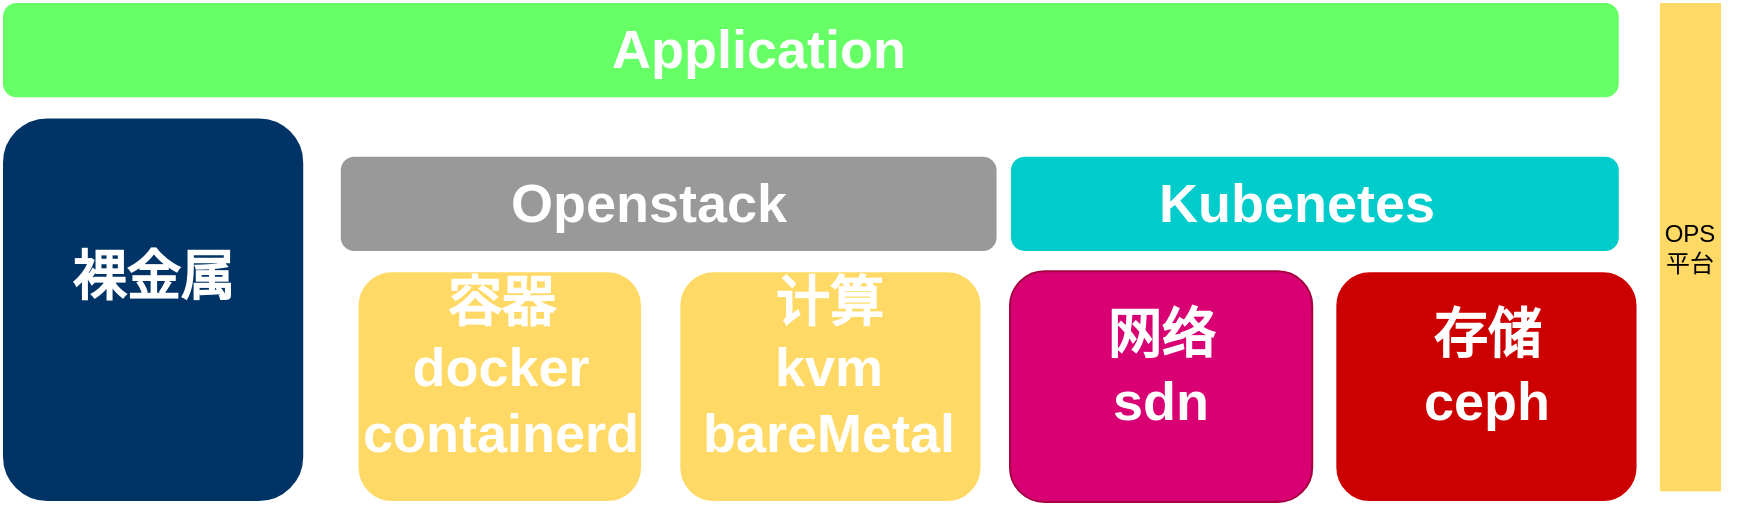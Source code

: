 <mxfile version="14.7.6" type="github" pages="3">
  <diagram name="Page-1" id="12e1b939-464a-85fe-373e-61e167be1490">
    <mxGraphModel dx="2066" dy="1074" grid="1" gridSize="10" guides="1" tooltips="1" connect="1" arrows="1" fold="1" page="1" pageScale="1.5" pageWidth="4681" pageHeight="3300" background="none" math="0" shadow="0">
      <root>
        <mxCell id="0" />
        <mxCell id="1" parent="0" />
        <mxCell id="xA-Apx7FD3ZzfJ_9MI9g-39" value="" style="group" parent="1" vertex="1" connectable="0">
          <mxGeometry x="440" y="70" width="880" height="250" as="geometry" />
        </mxCell>
        <mxCell id="xA-Apx7FD3ZzfJ_9MI9g-9" value="" style="group" parent="xA-Apx7FD3ZzfJ_9MI9g-39" vertex="1" connectable="0">
          <mxGeometry width="808.889" height="48.077" as="geometry" />
        </mxCell>
        <mxCell id="xA-Apx7FD3ZzfJ_9MI9g-6" value="" style="rounded=1;whiteSpace=wrap;html=1;strokeColor=#FFFFFF;strokeWidth=1;fillColor=#66FF66;" parent="xA-Apx7FD3ZzfJ_9MI9g-9" vertex="1">
          <mxGeometry width="808.889" height="48.077" as="geometry" />
        </mxCell>
        <mxCell id="xA-Apx7FD3ZzfJ_9MI9g-8" value="Application" style="text;html=1;strokeColor=none;fillColor=none;align=center;verticalAlign=middle;whiteSpace=wrap;rounded=0;shadow=0;fontSize=27;fontColor=#FFFFFF;fontStyle=1" parent="xA-Apx7FD3ZzfJ_9MI9g-9" vertex="1">
          <mxGeometry x="208.313" width="341.098" height="48.077" as="geometry" />
        </mxCell>
        <mxCell id="xA-Apx7FD3ZzfJ_9MI9g-10" value="" style="group" parent="xA-Apx7FD3ZzfJ_9MI9g-39" vertex="1" connectable="0">
          <mxGeometry x="168.889" y="76.923" width="328.889" height="48.077" as="geometry" />
        </mxCell>
        <mxCell id="xA-Apx7FD3ZzfJ_9MI9g-11" value="" style="rounded=1;whiteSpace=wrap;html=1;strokeColor=#FFFFFF;strokeWidth=1;fillColor=#999999;" parent="xA-Apx7FD3ZzfJ_9MI9g-10" vertex="1">
          <mxGeometry width="328.889" height="48.077" as="geometry" />
        </mxCell>
        <mxCell id="xA-Apx7FD3ZzfJ_9MI9g-12" value="Openstack" style="text;html=1;strokeColor=none;fillColor=none;align=center;verticalAlign=middle;whiteSpace=wrap;rounded=0;shadow=0;fontSize=27;fontColor=#FFFFFF;fontStyle=1" parent="xA-Apx7FD3ZzfJ_9MI9g-10" vertex="1">
          <mxGeometry x="84.699" width="138.688" height="48.077" as="geometry" />
        </mxCell>
        <mxCell id="xA-Apx7FD3ZzfJ_9MI9g-13" value="OPS平台" style="rounded=0;whiteSpace=wrap;html=1;strokeColor=#FFFFFF;strokeWidth=1;fillColor=#FFD966;gradientColor=none;" parent="xA-Apx7FD3ZzfJ_9MI9g-39" vertex="1">
          <mxGeometry x="828.44" width="31.56" height="245.192" as="geometry" />
        </mxCell>
        <mxCell id="xA-Apx7FD3ZzfJ_9MI9g-18" value="" style="group" parent="xA-Apx7FD3ZzfJ_9MI9g-39" vertex="1" connectable="0">
          <mxGeometry x="504" y="76.923" width="304.889" height="48.077" as="geometry" />
        </mxCell>
        <mxCell id="xA-Apx7FD3ZzfJ_9MI9g-16" value="" style="rounded=1;whiteSpace=wrap;html=1;strokeColor=#FFFFFF;strokeWidth=1;fillColor=#00CCCC;" parent="xA-Apx7FD3ZzfJ_9MI9g-18" vertex="1">
          <mxGeometry width="304.889" height="48.077" as="geometry" />
        </mxCell>
        <mxCell id="xA-Apx7FD3ZzfJ_9MI9g-17" value="Kubenetes" style="text;html=1;strokeColor=none;fillColor=none;align=center;verticalAlign=middle;whiteSpace=wrap;rounded=0;shadow=0;fontSize=27;fontColor=#FFFFFF;fontStyle=1" parent="xA-Apx7FD3ZzfJ_9MI9g-18" vertex="1">
          <mxGeometry x="78.518" width="128.568" height="48.077" as="geometry" />
        </mxCell>
        <mxCell id="xA-Apx7FD3ZzfJ_9MI9g-21" value="" style="group" parent="xA-Apx7FD3ZzfJ_9MI9g-39" vertex="1" connectable="0">
          <mxGeometry x="177.778" y="134.615" width="142.222" height="115.385" as="geometry" />
        </mxCell>
        <mxCell id="xA-Apx7FD3ZzfJ_9MI9g-19" value="" style="rounded=1;whiteSpace=wrap;html=1;fillColor=#FFD966;strokeColor=#FFFFFF;strokeWidth=1;" parent="xA-Apx7FD3ZzfJ_9MI9g-21" vertex="1">
          <mxGeometry width="142.222" height="115.385" as="geometry" />
        </mxCell>
        <mxCell id="xA-Apx7FD3ZzfJ_9MI9g-20" value="容器&lt;br&gt;docker&lt;br&gt;containerd" style="text;html=1;strokeColor=none;fillColor=none;align=center;verticalAlign=middle;whiteSpace=wrap;rounded=0;shadow=0;fontSize=27;fontColor=#FFFFFF;fontStyle=1" parent="xA-Apx7FD3ZzfJ_9MI9g-21" vertex="1">
          <mxGeometry x="5.845" y="24.038" width="130.53" height="48.077" as="geometry" />
        </mxCell>
        <mxCell id="xA-Apx7FD3ZzfJ_9MI9g-22" value="" style="group" parent="xA-Apx7FD3ZzfJ_9MI9g-39" vertex="1" connectable="0">
          <mxGeometry x="337.778" y="134.615" width="151.111" height="115.385" as="geometry" />
        </mxCell>
        <mxCell id="xA-Apx7FD3ZzfJ_9MI9g-23" value="" style="rounded=1;whiteSpace=wrap;html=1;fillColor=#FFD966;strokeColor=#FFFFFF;strokeWidth=1;" parent="xA-Apx7FD3ZzfJ_9MI9g-22" vertex="1">
          <mxGeometry x="0.889" width="151.111" height="115.385" as="geometry" />
        </mxCell>
        <mxCell id="xA-Apx7FD3ZzfJ_9MI9g-24" value="计算&lt;br&gt;kvm&lt;br&gt;bareMetal" style="text;html=1;strokeColor=none;fillColor=none;align=center;verticalAlign=middle;whiteSpace=wrap;rounded=0;shadow=0;fontSize=27;fontColor=#FFFFFF;fontStyle=1" parent="xA-Apx7FD3ZzfJ_9MI9g-22" vertex="1">
          <mxGeometry x="6.21" y="24.038" width="138.688" height="48.077" as="geometry" />
        </mxCell>
        <mxCell id="xA-Apx7FD3ZzfJ_9MI9g-25" value="" style="group" parent="xA-Apx7FD3ZzfJ_9MI9g-39" vertex="1" connectable="0">
          <mxGeometry x="504" y="134.615" width="151.111" height="115.385" as="geometry" />
        </mxCell>
        <mxCell id="xA-Apx7FD3ZzfJ_9MI9g-26" value="" style="rounded=1;whiteSpace=wrap;html=1;fillColor=#d80073;strokeColor=#A50040;strokeWidth=1;fontColor=#ffffff;" parent="xA-Apx7FD3ZzfJ_9MI9g-25" vertex="1">
          <mxGeometry width="151.111" height="115.385" as="geometry" />
        </mxCell>
        <mxCell id="xA-Apx7FD3ZzfJ_9MI9g-27" value="网络&lt;br&gt;sdn&lt;br&gt;" style="text;html=1;strokeColor=none;fillColor=none;align=center;verticalAlign=middle;whiteSpace=wrap;rounded=0;shadow=0;fontSize=27;fontColor=#FFFFFF;fontStyle=1" parent="xA-Apx7FD3ZzfJ_9MI9g-25" vertex="1">
          <mxGeometry x="6.21" y="24.038" width="138.688" height="48.077" as="geometry" />
        </mxCell>
        <mxCell id="xA-Apx7FD3ZzfJ_9MI9g-28" value="" style="group" parent="xA-Apx7FD3ZzfJ_9MI9g-39" vertex="1" connectable="0">
          <mxGeometry x="666.667" y="134.615" width="151.111" height="115.385" as="geometry" />
        </mxCell>
        <mxCell id="xA-Apx7FD3ZzfJ_9MI9g-29" value="" style="rounded=1;whiteSpace=wrap;html=1;strokeColor=#FFFFFF;strokeWidth=1;fillColor=#CC0000;" parent="xA-Apx7FD3ZzfJ_9MI9g-28" vertex="1">
          <mxGeometry width="151.111" height="115.385" as="geometry" />
        </mxCell>
        <mxCell id="xA-Apx7FD3ZzfJ_9MI9g-30" value="存储&lt;br&gt;ceph&lt;br&gt;" style="text;html=1;strokeColor=none;fillColor=none;align=center;verticalAlign=middle;whiteSpace=wrap;rounded=0;shadow=0;fontSize=27;fontColor=#FFFFFF;fontStyle=1" parent="xA-Apx7FD3ZzfJ_9MI9g-28" vertex="1">
          <mxGeometry x="6.21" y="24.038" width="138.688" height="48.077" as="geometry" />
        </mxCell>
        <mxCell id="xA-Apx7FD3ZzfJ_9MI9g-31" value="" style="group" parent="xA-Apx7FD3ZzfJ_9MI9g-39" vertex="1" connectable="0">
          <mxGeometry y="57.692" width="151.111" height="192.308" as="geometry" />
        </mxCell>
        <mxCell id="xA-Apx7FD3ZzfJ_9MI9g-32" value="" style="rounded=1;whiteSpace=wrap;html=1;strokeColor=#FFFFFF;strokeWidth=1;fillColor=#003366;" parent="xA-Apx7FD3ZzfJ_9MI9g-31" vertex="1">
          <mxGeometry width="151.111" height="192.308" as="geometry" />
        </mxCell>
        <mxCell id="xA-Apx7FD3ZzfJ_9MI9g-33" value="裸金属" style="text;html=1;strokeColor=none;fillColor=none;align=center;verticalAlign=middle;whiteSpace=wrap;rounded=0;shadow=0;fontSize=27;fontColor=#FFFFFF;fontStyle=1" parent="xA-Apx7FD3ZzfJ_9MI9g-31" vertex="1">
          <mxGeometry x="6.21" y="40.064" width="138.688" height="80.128" as="geometry" />
        </mxCell>
      </root>
    </mxGraphModel>
  </diagram>
  <diagram id="CvHFlYByhbGHV6HON6ab" name="Page-2">
    <mxGraphModel dx="2066" dy="1074" grid="1" gridSize="10" guides="1" tooltips="1" connect="1" arrows="1" fold="1" page="1" pageScale="1" pageWidth="4681" pageHeight="3300" math="0" shadow="0">
      <root>
        <mxCell id="0R_mIevTIfDxdQnX68P9-0" />
        <mxCell id="0R_mIevTIfDxdQnX68P9-1" parent="0R_mIevTIfDxdQnX68P9-0" />
        <mxCell id="8IOnvDrxRcLWv2jA8Hf4-0" value="" style="group" parent="0R_mIevTIfDxdQnX68P9-1" vertex="1" connectable="0">
          <mxGeometry x="270" y="380" width="240" height="350" as="geometry" />
        </mxCell>
        <mxCell id="8IOnvDrxRcLWv2jA8Hf4-1" value="集群规模：1335&lt;br&gt;云主机：8027&lt;br&gt;使用memory：237.7T&lt;br&gt;使用disk：4.8PB" style="rounded=1;whiteSpace=wrap;html=1;strokeColor=#FFFFFF;strokeWidth=1;gradientColor=none;fillColor=#B3B3B3;" parent="8IOnvDrxRcLWv2jA8Hf4-0" vertex="1">
          <mxGeometry width="240" height="350" as="geometry" />
        </mxCell>
        <mxCell id="8IOnvDrxRcLWv2jA8Hf4-2" value="博兴机房" style="text;html=1;strokeColor=none;fillColor=none;align=center;verticalAlign=middle;whiteSpace=wrap;rounded=0;shadow=0;fontSize=27;fontColor=#FFFFFF;fontStyle=1" parent="8IOnvDrxRcLWv2jA8Hf4-0" vertex="1">
          <mxGeometry width="240" height="50" as="geometry" />
        </mxCell>
        <mxCell id="8IOnvDrxRcLWv2jA8Hf4-3" value="" style="rounded=0;whiteSpace=wrap;html=1;strokeColor=#FFFFFF;strokeWidth=1;gradientColor=none;fillColor=#CCCCFF;" parent="0R_mIevTIfDxdQnX68P9-1" vertex="1">
          <mxGeometry x="180" y="840" width="920" height="430" as="geometry" />
        </mxCell>
        <mxCell id="8IOnvDrxRcLWv2jA8Hf4-4" value="Nova,Glance,Cinder 使用同一存储pool" style="text;html=1;strokeColor=none;fillColor=none;align=center;verticalAlign=middle;whiteSpace=wrap;rounded=0;shadow=0;fontSize=27;fontColor=#FFFFFF;fontStyle=1" parent="0R_mIevTIfDxdQnX68P9-1" vertex="1">
          <mxGeometry x="320" y="840" width="650" height="50" as="geometry" />
        </mxCell>
        <mxCell id="9GOsruX7ZAcM9XkK-i7c-39" value="" style="edgeStyle=orthogonalEdgeStyle;rounded=0;orthogonalLoop=1;jettySize=auto;html=1;fontSize=16;startArrow=classic;startFill=1;entryX=0.5;entryY=0;entryDx=0;entryDy=0;" parent="0R_mIevTIfDxdQnX68P9-1" source="8IOnvDrxRcLWv2jA8Hf4-5" target="8IOnvDrxRcLWv2jA8Hf4-21" edge="1">
          <mxGeometry relative="1" as="geometry" />
        </mxCell>
        <mxCell id="8IOnvDrxRcLWv2jA8Hf4-5" value="" style="rounded=0;whiteSpace=wrap;html=1;strokeColor=#FFFFFF;strokeWidth=1;gradientColor=none;fillColor=#999999;" parent="0R_mIevTIfDxdQnX68P9-1" vertex="1">
          <mxGeometry x="567.5" y="890" width="145" height="90" as="geometry" />
        </mxCell>
        <mxCell id="9GOsruX7ZAcM9XkK-i7c-37" value="" style="edgeStyle=orthogonalEdgeStyle;rounded=0;orthogonalLoop=1;jettySize=auto;html=1;fontSize=16;startArrow=classic;startFill=1;" parent="0R_mIevTIfDxdQnX68P9-1" source="8IOnvDrxRcLWv2jA8Hf4-6" target="8IOnvDrxRcLWv2jA8Hf4-21" edge="1">
          <mxGeometry relative="1" as="geometry">
            <Array as="points">
              <mxPoint x="325" y="1020" />
              <mxPoint x="325" y="1020" />
            </Array>
          </mxGeometry>
        </mxCell>
        <mxCell id="8IOnvDrxRcLWv2jA8Hf4-6" value="" style="rounded=0;whiteSpace=wrap;html=1;strokeColor=#FFFFFF;strokeWidth=1;gradientColor=none;fillColor=#999999;" parent="0R_mIevTIfDxdQnX68P9-1" vertex="1">
          <mxGeometry x="250" y="890" width="150" height="90" as="geometry" />
        </mxCell>
        <mxCell id="9GOsruX7ZAcM9XkK-i7c-40" value="" style="edgeStyle=orthogonalEdgeStyle;rounded=0;orthogonalLoop=1;jettySize=auto;html=1;fontSize=16;startArrow=classic;startFill=1;" parent="0R_mIevTIfDxdQnX68P9-1" source="8IOnvDrxRcLWv2jA8Hf4-7" target="8IOnvDrxRcLWv2jA8Hf4-21" edge="1">
          <mxGeometry relative="1" as="geometry">
            <Array as="points">
              <mxPoint x="960" y="1030" />
              <mxPoint x="960" y="1030" />
            </Array>
          </mxGeometry>
        </mxCell>
        <mxCell id="8IOnvDrxRcLWv2jA8Hf4-7" value="" style="rounded=0;whiteSpace=wrap;html=1;strokeColor=#FFFFFF;strokeWidth=1;gradientColor=none;fillColor=#999999;" parent="0R_mIevTIfDxdQnX68P9-1" vertex="1">
          <mxGeometry x="890" y="895" width="140" height="90" as="geometry" />
        </mxCell>
        <mxCell id="8IOnvDrxRcLWv2jA8Hf4-10" value="nova" style="text;html=1;strokeColor=none;align=center;verticalAlign=middle;whiteSpace=wrap;rounded=1;shadow=0;fontSize=16;fontColor=#FFFFFF;fontStyle=1;fillColor=#67AB9F;" parent="0R_mIevTIfDxdQnX68P9-1" vertex="1">
          <mxGeometry x="265" y="911" width="120" height="20" as="geometry" />
        </mxCell>
        <mxCell id="8IOnvDrxRcLWv2jA8Hf4-11" value="glance" style="text;html=1;strokeColor=none;align=center;verticalAlign=middle;whiteSpace=wrap;rounded=1;shadow=0;fontSize=16;fontColor=#FFFFFF;fontStyle=1;fillColor=#67AB9F;" parent="0R_mIevTIfDxdQnX68P9-1" vertex="1">
          <mxGeometry x="585" y="910" width="120" height="20" as="geometry" />
        </mxCell>
        <mxCell id="8IOnvDrxRcLWv2jA8Hf4-12" value="cinder" style="text;html=1;strokeColor=none;align=center;verticalAlign=middle;whiteSpace=wrap;rounded=1;shadow=0;fontSize=16;fontColor=#FFFFFF;fontStyle=1;fillColor=#67AB9F;" parent="0R_mIevTIfDxdQnX68P9-1" vertex="1">
          <mxGeometry x="900" y="910" width="120" height="20" as="geometry" />
        </mxCell>
        <mxCell id="8IOnvDrxRcLWv2jA8Hf4-19" value="&lt;font style=&quot;font-size: 12px&quot;&gt;VM&lt;/font&gt;" style="ellipse;shape=doubleEllipse;whiteSpace=wrap;html=1;rounded=1;fontSize=16;strokeColor=#FFFFFF;strokeWidth=1;fillColor=#EA6B66;gradientColor=none;" parent="0R_mIevTIfDxdQnX68P9-1" vertex="1">
          <mxGeometry x="265" y="940" width="45" height="30" as="geometry" />
        </mxCell>
        <mxCell id="8IOnvDrxRcLWv2jA8Hf4-20" value="&lt;font style=&quot;font-size: 12px&quot;&gt;VM&lt;/font&gt;" style="ellipse;shape=doubleEllipse;whiteSpace=wrap;html=1;rounded=1;fontSize=16;strokeColor=#FFFFFF;strokeWidth=1;fillColor=#EA6B66;gradientColor=none;" parent="0R_mIevTIfDxdQnX68P9-1" vertex="1">
          <mxGeometry x="340" y="940" width="45" height="30" as="geometry" />
        </mxCell>
        <mxCell id="8IOnvDrxRcLWv2jA8Hf4-21" value="" style="rounded=1;whiteSpace=wrap;html=1;fontSize=16;strokeColor=#FFFFFF;strokeWidth=1;fillColor=#CCCCCC;" parent="0R_mIevTIfDxdQnX68P9-1" vertex="1">
          <mxGeometry x="180" y="1040" width="920" height="230" as="geometry" />
        </mxCell>
        <mxCell id="9GOsruX7ZAcM9XkK-i7c-0" value="Pool" style="ellipse;shape=doubleEllipse;whiteSpace=wrap;html=1;rounded=1;fontSize=16;strokeColor=#FFFFFF;strokeWidth=1;gradientColor=none;fillColor=#CC99FF;" parent="0R_mIevTIfDxdQnX68P9-1" vertex="1">
          <mxGeometry x="501.25" y="1060" width="287.5" height="100" as="geometry" />
        </mxCell>
        <mxCell id="9GOsruX7ZAcM9XkK-i7c-1" value="pg1" style="ellipse;shape=doubleEllipse;whiteSpace=wrap;html=1;aspect=fixed;rounded=1;fontSize=16;strokeColor=#FFFFFF;strokeWidth=1;gradientColor=none;fillColor=#9999FF;" parent="0R_mIevTIfDxdQnX68P9-1" vertex="1">
          <mxGeometry x="540" y="1080" width="40" height="40" as="geometry" />
        </mxCell>
        <mxCell id="9GOsruX7ZAcM9XkK-i7c-2" value="pg4" style="ellipse;shape=doubleEllipse;whiteSpace=wrap;html=1;aspect=fixed;rounded=1;fontSize=16;strokeColor=#FFFFFF;strokeWidth=1;gradientColor=none;fillColor=#9999FF;" parent="0R_mIevTIfDxdQnX68P9-1" vertex="1">
          <mxGeometry x="717.5" y="1100" width="40" height="40" as="geometry" />
        </mxCell>
        <mxCell id="9GOsruX7ZAcM9XkK-i7c-3" value="pg3" style="ellipse;shape=doubleEllipse;whiteSpace=wrap;html=1;aspect=fixed;rounded=1;fontSize=16;strokeColor=#FFFFFF;strokeWidth=1;gradientColor=none;fillColor=#9999FF;" parent="0R_mIevTIfDxdQnX68P9-1" vertex="1">
          <mxGeometry x="677.5" y="1080" width="40" height="40" as="geometry" />
        </mxCell>
        <mxCell id="9GOsruX7ZAcM9XkK-i7c-4" value="pg2" style="ellipse;shape=doubleEllipse;whiteSpace=wrap;html=1;aspect=fixed;rounded=1;fontSize=16;strokeColor=#FFFFFF;strokeWidth=1;gradientColor=none;fillColor=#9999FF;" parent="0R_mIevTIfDxdQnX68P9-1" vertex="1">
          <mxGeometry x="580" y="1110" width="40" height="40" as="geometry" />
        </mxCell>
        <mxCell id="9GOsruX7ZAcM9XkK-i7c-8" value="" style="group" parent="0R_mIevTIfDxdQnX68P9-1" vertex="1" connectable="0">
          <mxGeometry x="220" y="1150" width="120" height="120" as="geometry" />
        </mxCell>
        <mxCell id="9GOsruX7ZAcM9XkK-i7c-5" value="Node" style="rounded=0;whiteSpace=wrap;html=1;fontSize=16;strokeColor=#FFFFFF;strokeWidth=1;fillColor=#9999FF;gradientColor=none;labelPosition=center;verticalLabelPosition=top;align=center;verticalAlign=bottom;" parent="9GOsruX7ZAcM9XkK-i7c-8" vertex="1">
          <mxGeometry width="120" height="120" as="geometry" />
        </mxCell>
        <mxCell id="9GOsruX7ZAcM9XkK-i7c-6" value="ODS" style="whiteSpace=wrap;html=1;aspect=fixed;rounded=1;fontSize=16;strokeColor=#FFFFFF;strokeWidth=1;gradientColor=none;fillColor=#00FF80;" parent="9GOsruX7ZAcM9XkK-i7c-8" vertex="1">
          <mxGeometry x="10" y="50" width="40" height="40" as="geometry" />
        </mxCell>
        <mxCell id="9GOsruX7ZAcM9XkK-i7c-7" value="ODS" style="whiteSpace=wrap;html=1;aspect=fixed;rounded=1;fontSize=16;strokeColor=#FFFFFF;strokeWidth=1;gradientColor=none;fillColor=#00FF80;" parent="9GOsruX7ZAcM9XkK-i7c-8" vertex="1">
          <mxGeometry x="70" y="50" width="40" height="40" as="geometry" />
        </mxCell>
        <mxCell id="9GOsruX7ZAcM9XkK-i7c-9" value="" style="group" parent="0R_mIevTIfDxdQnX68P9-1" vertex="1" connectable="0">
          <mxGeometry x="360" y="1150" width="120" height="120" as="geometry" />
        </mxCell>
        <mxCell id="9GOsruX7ZAcM9XkK-i7c-10" value="Node" style="rounded=0;whiteSpace=wrap;html=1;fontSize=16;strokeColor=#FFFFFF;strokeWidth=1;fillColor=#9999FF;gradientColor=none;labelPosition=center;verticalLabelPosition=top;align=center;verticalAlign=bottom;" parent="9GOsruX7ZAcM9XkK-i7c-9" vertex="1">
          <mxGeometry width="120" height="120" as="geometry" />
        </mxCell>
        <mxCell id="9GOsruX7ZAcM9XkK-i7c-11" value="ODS" style="whiteSpace=wrap;html=1;aspect=fixed;rounded=1;fontSize=16;strokeColor=#FFFFFF;strokeWidth=1;gradientColor=none;fillColor=#00FF80;" parent="9GOsruX7ZAcM9XkK-i7c-9" vertex="1">
          <mxGeometry x="10" y="50" width="40" height="40" as="geometry" />
        </mxCell>
        <mxCell id="9GOsruX7ZAcM9XkK-i7c-12" value="ODS" style="whiteSpace=wrap;html=1;aspect=fixed;rounded=1;fontSize=16;strokeColor=#FFFFFF;strokeWidth=1;gradientColor=none;fillColor=#00FF80;" parent="9GOsruX7ZAcM9XkK-i7c-9" vertex="1">
          <mxGeometry x="70" y="50" width="40" height="40" as="geometry" />
        </mxCell>
        <mxCell id="9GOsruX7ZAcM9XkK-i7c-13" value="" style="group" parent="0R_mIevTIfDxdQnX68P9-1" vertex="1" connectable="0">
          <mxGeometry x="800" y="1140" width="120" height="120" as="geometry" />
        </mxCell>
        <mxCell id="9GOsruX7ZAcM9XkK-i7c-14" value="Node" style="rounded=0;whiteSpace=wrap;html=1;fontSize=16;strokeColor=#FFFFFF;strokeWidth=1;fillColor=#9999FF;gradientColor=none;labelPosition=center;verticalLabelPosition=top;align=center;verticalAlign=bottom;" parent="9GOsruX7ZAcM9XkK-i7c-13" vertex="1">
          <mxGeometry width="120" height="120" as="geometry" />
        </mxCell>
        <mxCell id="9GOsruX7ZAcM9XkK-i7c-15" value="ODS" style="whiteSpace=wrap;html=1;aspect=fixed;rounded=1;fontSize=16;strokeColor=#FFFFFF;strokeWidth=1;gradientColor=none;fillColor=#00FF80;" parent="9GOsruX7ZAcM9XkK-i7c-13" vertex="1">
          <mxGeometry x="10" y="50" width="40" height="40" as="geometry" />
        </mxCell>
        <mxCell id="9GOsruX7ZAcM9XkK-i7c-16" value="ODS" style="whiteSpace=wrap;html=1;aspect=fixed;rounded=1;fontSize=16;strokeColor=#FFFFFF;strokeWidth=1;gradientColor=none;fillColor=#00FF80;" parent="9GOsruX7ZAcM9XkK-i7c-13" vertex="1">
          <mxGeometry x="70" y="50" width="40" height="40" as="geometry" />
        </mxCell>
        <mxCell id="9GOsruX7ZAcM9XkK-i7c-17" value="" style="group" parent="0R_mIevTIfDxdQnX68P9-1" vertex="1" connectable="0">
          <mxGeometry x="950" y="1140" width="120" height="120" as="geometry" />
        </mxCell>
        <mxCell id="9GOsruX7ZAcM9XkK-i7c-18" value="Node" style="rounded=0;whiteSpace=wrap;html=1;fontSize=16;strokeColor=#FFFFFF;strokeWidth=1;fillColor=#9999FF;gradientColor=none;labelPosition=center;verticalLabelPosition=top;align=center;verticalAlign=bottom;" parent="9GOsruX7ZAcM9XkK-i7c-17" vertex="1">
          <mxGeometry width="120" height="120" as="geometry" />
        </mxCell>
        <mxCell id="9GOsruX7ZAcM9XkK-i7c-19" value="ODS" style="whiteSpace=wrap;html=1;aspect=fixed;rounded=1;fontSize=16;strokeColor=#FFFFFF;strokeWidth=1;gradientColor=none;fillColor=#00FF80;" parent="9GOsruX7ZAcM9XkK-i7c-17" vertex="1">
          <mxGeometry x="10" y="50" width="40" height="40" as="geometry" />
        </mxCell>
        <mxCell id="9GOsruX7ZAcM9XkK-i7c-20" value="ODS" style="whiteSpace=wrap;html=1;aspect=fixed;rounded=1;fontSize=16;strokeColor=#FFFFFF;strokeWidth=1;gradientColor=none;fillColor=#00FF80;" parent="9GOsruX7ZAcM9XkK-i7c-17" vertex="1">
          <mxGeometry x="70" y="50" width="40" height="40" as="geometry" />
        </mxCell>
        <mxCell id="9GOsruX7ZAcM9XkK-i7c-29" value="" style="curved=1;endArrow=classic;html=1;fontSize=16;exitX=-0.025;exitY=0.7;exitDx=0;exitDy=0;exitPerimeter=0;entryX=0.5;entryY=0;entryDx=0;entryDy=0;" parent="0R_mIevTIfDxdQnX68P9-1" source="9GOsruX7ZAcM9XkK-i7c-1" target="9GOsruX7ZAcM9XkK-i7c-6" edge="1">
          <mxGeometry width="50" height="50" relative="1" as="geometry">
            <mxPoint x="1020" y="820" as="sourcePoint" />
            <mxPoint x="640" y="780" as="targetPoint" />
            <Array as="points">
              <mxPoint x="480" y="1080" />
              <mxPoint x="410" y="1070" />
              <mxPoint x="360" y="1080" />
              <mxPoint x="310" y="1120" />
            </Array>
          </mxGeometry>
        </mxCell>
        <mxCell id="9GOsruX7ZAcM9XkK-i7c-30" value="" style="curved=1;endArrow=classic;html=1;fontSize=16;entryX=0.5;entryY=0;entryDx=0;entryDy=0;entryPerimeter=0;" parent="0R_mIevTIfDxdQnX68P9-1" target="9GOsruX7ZAcM9XkK-i7c-11" edge="1">
          <mxGeometry width="50" height="50" relative="1" as="geometry">
            <mxPoint x="540" y="1110" as="sourcePoint" />
            <mxPoint x="572.5" y="1175" as="targetPoint" />
            <Array as="points">
              <mxPoint x="500" y="1100" />
              <mxPoint x="360" y="1090" />
            </Array>
          </mxGeometry>
        </mxCell>
        <mxCell id="9GOsruX7ZAcM9XkK-i7c-31" value="" style="curved=1;endArrow=classic;html=1;fontSize=16;exitX=0;exitY=1;exitDx=0;exitDy=0;entryX=0.5;entryY=0;entryDx=0;entryDy=0;" parent="0R_mIevTIfDxdQnX68P9-1" source="9GOsruX7ZAcM9XkK-i7c-1" target="9GOsruX7ZAcM9XkK-i7c-15" edge="1">
          <mxGeometry width="50" height="50" relative="1" as="geometry">
            <mxPoint x="560" y="1225" as="sourcePoint" />
            <mxPoint x="610" y="1175" as="targetPoint" />
            <Array as="points">
              <mxPoint x="520" y="1150" />
              <mxPoint x="580" y="1180" />
            </Array>
          </mxGeometry>
        </mxCell>
        <mxCell id="9GOsruX7ZAcM9XkK-i7c-32" value="" style="curved=1;endArrow=classic;html=1;fontSize=16;entryX=1;entryY=0.5;entryDx=0;entryDy=0;" parent="0R_mIevTIfDxdQnX68P9-1" source="9GOsruX7ZAcM9XkK-i7c-2" target="9GOsruX7ZAcM9XkK-i7c-12" edge="1">
          <mxGeometry width="50" height="50" relative="1" as="geometry">
            <mxPoint x="550" y="1260" as="sourcePoint" />
            <mxPoint x="600" y="1210" as="targetPoint" />
            <Array as="points">
              <mxPoint x="760" y="1190" />
            </Array>
          </mxGeometry>
        </mxCell>
        <mxCell id="9GOsruX7ZAcM9XkK-i7c-33" value="" style="curved=1;endArrow=classic;html=1;fontSize=16;exitX=1;exitY=0.5;exitDx=0;exitDy=0;entryX=0.5;entryY=0;entryDx=0;entryDy=0;" parent="0R_mIevTIfDxdQnX68P9-1" source="9GOsruX7ZAcM9XkK-i7c-2" target="9GOsruX7ZAcM9XkK-i7c-16" edge="1">
          <mxGeometry width="50" height="50" relative="1" as="geometry">
            <mxPoint x="690" y="1260" as="sourcePoint" />
            <mxPoint x="740" y="1210" as="targetPoint" />
            <Array as="points">
              <mxPoint x="900" y="1120" />
            </Array>
          </mxGeometry>
        </mxCell>
        <mxCell id="9GOsruX7ZAcM9XkK-i7c-34" value="" style="curved=1;endArrow=classic;html=1;fontSize=16;entryX=0.5;entryY=0;entryDx=0;entryDy=0;" parent="0R_mIevTIfDxdQnX68P9-1" target="9GOsruX7ZAcM9XkK-i7c-19" edge="1">
          <mxGeometry width="50" height="50" relative="1" as="geometry">
            <mxPoint x="760" y="1120" as="sourcePoint" />
            <mxPoint x="985" y="1060" as="targetPoint" />
            <Array as="points">
              <mxPoint x="870" y="1070" />
              <mxPoint x="935" y="1120" />
            </Array>
          </mxGeometry>
        </mxCell>
      </root>
    </mxGraphModel>
  </diagram>
  <diagram id="hVeowmfRpKV5Zu2NvFsv" name="Page-3">
    <mxGraphModel dx="2066" dy="1074" grid="1" gridSize="10" guides="1" tooltips="1" connect="1" arrows="1" fold="1" page="1" pageScale="1" pageWidth="4681" pageHeight="3300" math="0" shadow="0">
      <root>
        <mxCell id="oIWO2euINBTSQd1saSlf-0" />
        <mxCell id="oIWO2euINBTSQd1saSlf-1" parent="oIWO2euINBTSQd1saSlf-0" />
        <mxCell id="oIWO2euINBTSQd1saSlf-2" value="" style="edgeStyle=orthogonalEdgeStyle;rounded=0;orthogonalLoop=1;jettySize=auto;html=1;" edge="1" parent="oIWO2euINBTSQd1saSlf-1" source="oIWO2euINBTSQd1saSlf-3" target="oIWO2euINBTSQd1saSlf-6">
          <mxGeometry relative="1" as="geometry" />
        </mxCell>
        <mxCell id="oIWO2euINBTSQd1saSlf-3" value="cgroupManager" style="rounded=0;whiteSpace=wrap;html=1;" vertex="1" parent="oIWO2euINBTSQd1saSlf-1">
          <mxGeometry x="460" y="90" width="120" height="60" as="geometry" />
        </mxCell>
        <mxCell id="oIWO2euINBTSQd1saSlf-4" value="" style="edgeStyle=orthogonalEdgeStyle;rounded=0;orthogonalLoop=1;jettySize=auto;html=1;" edge="1" parent="oIWO2euINBTSQd1saSlf-1" source="oIWO2euINBTSQd1saSlf-6" target="oIWO2euINBTSQd1saSlf-8">
          <mxGeometry relative="1" as="geometry" />
        </mxCell>
        <mxCell id="oIWO2euINBTSQd1saSlf-5" value="" style="edgeStyle=orthogonalEdgeStyle;rounded=0;orthogonalLoop=1;jettySize=auto;html=1;" edge="1" parent="oIWO2euINBTSQd1saSlf-1" source="oIWO2euINBTSQd1saSlf-6" target="oIWO2euINBTSQd1saSlf-10">
          <mxGeometry relative="1" as="geometry" />
        </mxCell>
        <mxCell id="oIWO2euINBTSQd1saSlf-6" value="/" style="rounded=0;whiteSpace=wrap;html=1;" vertex="1" parent="oIWO2euINBTSQd1saSlf-1">
          <mxGeometry x="460" y="170" width="120" height="60" as="geometry" />
        </mxCell>
        <mxCell id="oIWO2euINBTSQd1saSlf-7" value="" style="edgeStyle=orthogonalEdgeStyle;rounded=0;orthogonalLoop=1;jettySize=auto;html=1;" edge="1" parent="oIWO2euINBTSQd1saSlf-1" source="oIWO2euINBTSQd1saSlf-8" target="oIWO2euINBTSQd1saSlf-28">
          <mxGeometry relative="1" as="geometry" />
        </mxCell>
        <mxCell id="oIWO2euINBTSQd1saSlf-8" value="/kubepods.slice" style="rounded=0;whiteSpace=wrap;html=1;" vertex="1" parent="oIWO2euINBTSQd1saSlf-1">
          <mxGeometry x="460" y="360" width="120" height="60" as="geometry" />
        </mxCell>
        <mxCell id="oIWO2euINBTSQd1saSlf-9" value="" style="edgeStyle=orthogonalEdgeStyle;rounded=0;orthogonalLoop=1;jettySize=auto;html=1;" edge="1" parent="oIWO2euINBTSQd1saSlf-1" source="oIWO2euINBTSQd1saSlf-10" target="oIWO2euINBTSQd1saSlf-18">
          <mxGeometry relative="1" as="geometry" />
        </mxCell>
        <mxCell id="oIWO2euINBTSQd1saSlf-10" value="--system-reserved&lt;br&gt;-cgroup" style="rounded=0;whiteSpace=wrap;html=1;" vertex="1" parent="oIWO2euINBTSQd1saSlf-1">
          <mxGeometry x="650" y="260" width="120" height="60" as="geometry" />
        </mxCell>
        <mxCell id="oIWO2euINBTSQd1saSlf-11" value="" style="edgeStyle=orthogonalEdgeStyle;rounded=0;orthogonalLoop=1;jettySize=auto;html=1;" edge="1" parent="oIWO2euINBTSQd1saSlf-1" source="oIWO2euINBTSQd1saSlf-12" target="oIWO2euINBTSQd1saSlf-20">
          <mxGeometry relative="1" as="geometry" />
        </mxCell>
        <mxCell id="oIWO2euINBTSQd1saSlf-12" value="--kubelet-cgroup" style="rounded=0;whiteSpace=wrap;html=1;" vertex="1" parent="oIWO2euINBTSQd1saSlf-1">
          <mxGeometry x="840" y="260" width="120" height="60" as="geometry" />
        </mxCell>
        <mxCell id="oIWO2euINBTSQd1saSlf-13" value="" style="edgeStyle=orthogonalEdgeStyle;rounded=0;orthogonalLoop=1;jettySize=auto;html=1;" edge="1" parent="oIWO2euINBTSQd1saSlf-1">
          <mxGeometry relative="1" as="geometry">
            <mxPoint x="710" y="200" as="sourcePoint" />
            <mxPoint x="900" y="260" as="targetPoint" />
          </mxGeometry>
        </mxCell>
        <mxCell id="oIWO2euINBTSQd1saSlf-14" value="" style="edgeStyle=orthogonalEdgeStyle;rounded=0;orthogonalLoop=1;jettySize=auto;html=1;" edge="1" parent="oIWO2euINBTSQd1saSlf-1" source="oIWO2euINBTSQd1saSlf-15" target="oIWO2euINBTSQd1saSlf-22">
          <mxGeometry relative="1" as="geometry" />
        </mxCell>
        <mxCell id="oIWO2euINBTSQd1saSlf-15" value="--runtime-cgroup" style="rounded=0;whiteSpace=wrap;html=1;" vertex="1" parent="oIWO2euINBTSQd1saSlf-1">
          <mxGeometry x="1030" y="260" width="120" height="60" as="geometry" />
        </mxCell>
        <mxCell id="oIWO2euINBTSQd1saSlf-16" value="" style="edgeStyle=orthogonalEdgeStyle;rounded=0;orthogonalLoop=1;jettySize=auto;html=1;" edge="1" parent="oIWO2euINBTSQd1saSlf-1">
          <mxGeometry relative="1" as="geometry">
            <mxPoint x="900" y="200" as="sourcePoint" />
            <mxPoint x="1090" y="260" as="targetPoint" />
          </mxGeometry>
        </mxCell>
        <mxCell id="oIWO2euINBTSQd1saSlf-17" value="" style="edgeStyle=orthogonalEdgeStyle;rounded=0;orthogonalLoop=1;jettySize=auto;html=1;" edge="1" parent="oIWO2euINBTSQd1saSlf-1" source="oIWO2euINBTSQd1saSlf-18" target="oIWO2euINBTSQd1saSlf-24">
          <mxGeometry relative="1" as="geometry" />
        </mxCell>
        <mxCell id="oIWO2euINBTSQd1saSlf-18" value="system&lt;br&gt;// 使用默认的system.slice" style="rounded=0;whiteSpace=wrap;html=1;" vertex="1" parent="oIWO2euINBTSQd1saSlf-1">
          <mxGeometry x="650" y="360" width="120" height="60" as="geometry" />
        </mxCell>
        <mxCell id="oIWO2euINBTSQd1saSlf-19" value="" style="edgeStyle=orthogonalEdgeStyle;rounded=0;orthogonalLoop=1;jettySize=auto;html=1;" edge="1" parent="oIWO2euINBTSQd1saSlf-1" source="oIWO2euINBTSQd1saSlf-20" target="oIWO2euINBTSQd1saSlf-25">
          <mxGeometry relative="1" as="geometry" />
        </mxCell>
        <mxCell id="oIWO2euINBTSQd1saSlf-20" value="kubelet.slice&lt;br&gt;// 使用kubelet.slice" style="rounded=0;whiteSpace=wrap;html=1;" vertex="1" parent="oIWO2euINBTSQd1saSlf-1">
          <mxGeometry x="840" y="360" width="120" height="60" as="geometry" />
        </mxCell>
        <mxCell id="oIWO2euINBTSQd1saSlf-21" value="" style="edgeStyle=orthogonalEdgeStyle;rounded=0;orthogonalLoop=1;jettySize=auto;html=1;" edge="1" parent="oIWO2euINBTSQd1saSlf-1" source="oIWO2euINBTSQd1saSlf-22" target="oIWO2euINBTSQd1saSlf-26">
          <mxGeometry relative="1" as="geometry" />
        </mxCell>
        <mxCell id="oIWO2euINBTSQd1saSlf-22" value="runtime.slice&lt;br&gt;// 使用kubelet.slice" style="rounded=0;whiteSpace=wrap;html=1;" vertex="1" parent="oIWO2euINBTSQd1saSlf-1">
          <mxGeometry x="1030" y="360" width="120" height="60" as="geometry" />
        </mxCell>
        <mxCell id="oIWO2euINBTSQd1saSlf-23" value="default" style="text;html=1;align=center;verticalAlign=middle;resizable=0;points=[];autosize=1;strokeColor=none;" vertex="1" parent="oIWO2euINBTSQd1saSlf-1">
          <mxGeometry x="530" y="280" width="50" height="20" as="geometry" />
        </mxCell>
        <mxCell id="oIWO2euINBTSQd1saSlf-24" value="作用: 用于预留系统进程可以使用的资源&lt;br&gt;如果设置为8GiB&lt;br&gt;/sys/fs/cgroup/&lt;br&gt;memory/system.slice/&lt;br&gt;memory.limit_in_bytes&lt;br&gt;= 8 * 1024 * 1024&amp;nbsp;&lt;br&gt;*1024" style="rounded=0;whiteSpace=wrap;html=1;" vertex="1" parent="oIWO2euINBTSQd1saSlf-1">
          <mxGeometry x="650" y="450" width="120" height="150" as="geometry" />
        </mxCell>
        <mxCell id="oIWO2euINBTSQd1saSlf-25" value="作用: 用于预留kubelet进程可以使用的资源&lt;br&gt;如果设置为8GiB&lt;br&gt;/sys/fs/cgroup/&lt;br&gt;memory/system.slice/&lt;br&gt;memory.limit_in_bytes&lt;br&gt;= 8 * 1024 * 1024&amp;nbsp;&lt;br&gt;*1024" style="rounded=0;whiteSpace=wrap;html=1;" vertex="1" parent="oIWO2euINBTSQd1saSlf-1">
          <mxGeometry x="840" y="450" width="120" height="150" as="geometry" />
        </mxCell>
        <mxCell id="oIWO2euINBTSQd1saSlf-26" value="作用: 用于预留runtime(默认是dockerd)进程可以使用的资源&lt;br&gt;如果设置为8GiB&lt;br&gt;/sys/fs/cgroup/&lt;br&gt;memory/system.slice/&lt;br&gt;memory.limit_in_bytes&lt;br&gt;= 8 * 1024 * 1024&amp;nbsp;&lt;br&gt;*1024" style="rounded=0;whiteSpace=wrap;html=1;" vertex="1" parent="oIWO2euINBTSQd1saSlf-1">
          <mxGeometry x="1030" y="450" width="120" height="150" as="geometry" />
        </mxCell>
        <mxCell id="oIWO2euINBTSQd1saSlf-27" value="" style="edgeStyle=orthogonalEdgeStyle;rounded=0;orthogonalLoop=1;jettySize=auto;html=1;" edge="1" parent="oIWO2euINBTSQd1saSlf-1" source="oIWO2euINBTSQd1saSlf-28" target="oIWO2euINBTSQd1saSlf-30">
          <mxGeometry relative="1" as="geometry">
            <Array as="points">
              <mxPoint x="520" y="630" />
              <mxPoint x="520" y="630" />
            </Array>
          </mxGeometry>
        </mxCell>
        <mxCell id="oIWO2euINBTSQd1saSlf-28" value="/sys/fs/cgroup/&lt;br&gt;memory&lt;br&gt;/kubepods.slice&lt;br&gt;&lt;br&gt;memory.limit_in_bytes&lt;br&gt;计算方式为&lt;br&gt;mem_total - system_reserved -&amp;nbsp;&lt;br&gt;kube_reserved" style="rounded=0;whiteSpace=wrap;html=1;" vertex="1" parent="oIWO2euINBTSQd1saSlf-1">
          <mxGeometry x="460" y="450" width="120" height="150" as="geometry" />
        </mxCell>
        <mxCell id="oIWO2euINBTSQd1saSlf-29" value="" style="edgeStyle=orthogonalEdgeStyle;rounded=0;orthogonalLoop=1;jettySize=auto;html=1;" edge="1" parent="oIWO2euINBTSQd1saSlf-1" source="oIWO2euINBTSQd1saSlf-30" target="oIWO2euINBTSQd1saSlf-38">
          <mxGeometry relative="1" as="geometry" />
        </mxCell>
        <mxCell id="oIWO2euINBTSQd1saSlf-30" value="bestEfforts" style="whiteSpace=wrap;html=1;rounded=0;" vertex="1" parent="oIWO2euINBTSQd1saSlf-1">
          <mxGeometry x="460" y="650" width="120" height="60" as="geometry" />
        </mxCell>
        <mxCell id="oIWO2euINBTSQd1saSlf-31" value="" style="edgeStyle=orthogonalEdgeStyle;rounded=0;orthogonalLoop=1;jettySize=auto;html=1;" edge="1" parent="oIWO2euINBTSQd1saSlf-1" source="oIWO2euINBTSQd1saSlf-32" target="oIWO2euINBTSQd1saSlf-40">
          <mxGeometry relative="1" as="geometry" />
        </mxCell>
        <mxCell id="oIWO2euINBTSQd1saSlf-32" value="burstable" style="whiteSpace=wrap;html=1;rounded=0;" vertex="1" parent="oIWO2euINBTSQd1saSlf-1">
          <mxGeometry x="620" y="650" width="120" height="60" as="geometry" />
        </mxCell>
        <mxCell id="oIWO2euINBTSQd1saSlf-33" value="gurantee" style="whiteSpace=wrap;html=1;rounded=0;" vertex="1" parent="oIWO2euINBTSQd1saSlf-1">
          <mxGeometry x="780" y="650" width="120" height="60" as="geometry" />
        </mxCell>
        <mxCell id="oIWO2euINBTSQd1saSlf-34" value="" style="endArrow=classic;html=1;entryX=0.5;entryY=0;entryDx=0;entryDy=0;" edge="1" parent="oIWO2euINBTSQd1saSlf-1" target="oIWO2euINBTSQd1saSlf-32">
          <mxGeometry width="50" height="50" relative="1" as="geometry">
            <mxPoint x="520" y="625" as="sourcePoint" />
            <mxPoint x="570" y="575" as="targetPoint" />
            <Array as="points">
              <mxPoint x="680" y="625" />
            </Array>
          </mxGeometry>
        </mxCell>
        <mxCell id="oIWO2euINBTSQd1saSlf-35" value="" style="endArrow=classic;html=1;entryX=0.5;entryY=0;entryDx=0;entryDy=0;" edge="1" parent="oIWO2euINBTSQd1saSlf-1">
          <mxGeometry width="50" height="50" relative="1" as="geometry">
            <mxPoint x="670" y="625" as="sourcePoint" />
            <mxPoint x="840" y="650" as="targetPoint" />
            <Array as="points">
              <mxPoint x="840" y="625" />
            </Array>
          </mxGeometry>
        </mxCell>
        <mxCell id="oIWO2euINBTSQd1saSlf-36" value="会为每个pod创建&lt;br&gt;一个目录，并且&lt;br&gt;在该目录下，为&lt;br&gt;每个容器创建一个&lt;br&gt;目录，但是&lt;br&gt;memory_in_bytes&lt;br&gt;不做限制" style="whiteSpace=wrap;html=1;rounded=0;align=center;" vertex="1" parent="oIWO2euINBTSQd1saSlf-1">
          <mxGeometry x="460" y="830" width="120" height="140" as="geometry" />
        </mxCell>
        <mxCell id="oIWO2euINBTSQd1saSlf-37" value="" style="edgeStyle=orthogonalEdgeStyle;rounded=0;orthogonalLoop=1;jettySize=auto;html=1;" edge="1" parent="oIWO2euINBTSQd1saSlf-1" source="oIWO2euINBTSQd1saSlf-38" target="oIWO2euINBTSQd1saSlf-36">
          <mxGeometry relative="1" as="geometry" />
        </mxCell>
        <mxCell id="oIWO2euINBTSQd1saSlf-38" value="/kubepods-bestEfforts" style="rounded=0;whiteSpace=wrap;html=1;" vertex="1" parent="oIWO2euINBTSQd1saSlf-1">
          <mxGeometry x="460" y="740" width="120" height="60" as="geometry" />
        </mxCell>
        <mxCell id="oIWO2euINBTSQd1saSlf-39" value="" style="edgeStyle=orthogonalEdgeStyle;rounded=0;orthogonalLoop=1;jettySize=auto;html=1;" edge="1" parent="oIWO2euINBTSQd1saSlf-1" source="oIWO2euINBTSQd1saSlf-40" target="oIWO2euINBTSQd1saSlf-41">
          <mxGeometry relative="1" as="geometry" />
        </mxCell>
        <mxCell id="oIWO2euINBTSQd1saSlf-40" value="/kubepods-burstable" style="rounded=0;whiteSpace=wrap;html=1;" vertex="1" parent="oIWO2euINBTSQd1saSlf-1">
          <mxGeometry x="620" y="740" width="120" height="60" as="geometry" />
        </mxCell>
        <mxCell id="oIWO2euINBTSQd1saSlf-41" value="会为每个pod创建&lt;br&gt;一个目录，并且&lt;br&gt;在该目录下，为&lt;br&gt;每个容器创建一个&lt;br&gt;目录，不限制&lt;br&gt;sandbox，但是&lt;br&gt;限制main-container&lt;br&gt;和其他container" style="whiteSpace=wrap;html=1;rounded=0;align=center;" vertex="1" parent="oIWO2euINBTSQd1saSlf-1">
          <mxGeometry x="620" y="830" width="120" height="140" as="geometry" />
        </mxCell>
        <mxCell id="oIWO2euINBTSQd1saSlf-42" value="" style="rounded=0;whiteSpace=wrap;html=1;fillColor=none;" vertex="1" parent="oIWO2euINBTSQd1saSlf-1">
          <mxGeometry x="450" y="730" width="310" height="80" as="geometry" />
        </mxCell>
        <mxCell id="oIWO2euINBTSQd1saSlf-43" value="" style="endArrow=classic;html=1;" edge="1" parent="oIWO2euINBTSQd1saSlf-1">
          <mxGeometry width="50" height="50" relative="1" as="geometry">
            <mxPoint x="450" y="770" as="sourcePoint" />
            <mxPoint x="420" y="1000" as="targetPoint" />
            <Array as="points">
              <mxPoint x="420" y="770" />
            </Array>
          </mxGeometry>
        </mxCell>
        <mxCell id="oIWO2euINBTSQd1saSlf-44" value="作用：node-pressure方便查找优先&lt;br&gt;要kill的Pod" style="rounded=0;whiteSpace=wrap;html=1;" vertex="1" parent="oIWO2euINBTSQd1saSlf-1">
          <mxGeometry x="360" y="1000" width="120" height="60" as="geometry" />
        </mxCell>
        <mxCell id="oIWO2euINBTSQd1saSlf-45" value="会为每个pod创建&lt;br&gt;一个目录，每个目录&lt;br&gt;下为每个container&lt;br&gt;创建一个目录，&lt;br&gt;不限制sandbox，但是限制main-container和其他container" style="whiteSpace=wrap;html=1;rounded=0;align=center;" vertex="1" parent="oIWO2euINBTSQd1saSlf-1">
          <mxGeometry x="780" y="830" width="120" height="140" as="geometry" />
        </mxCell>
        <mxCell id="oIWO2euINBTSQd1saSlf-46" value="" style="endArrow=classic;html=1;" edge="1" parent="oIWO2euINBTSQd1saSlf-1">
          <mxGeometry width="50" height="50" relative="1" as="geometry">
            <mxPoint x="840" y="710" as="sourcePoint" />
            <mxPoint x="840" y="830" as="targetPoint" />
          </mxGeometry>
        </mxCell>
        <mxCell id="oIWO2euINBTSQd1saSlf-47" value="" style="edgeStyle=orthogonalEdgeStyle;rounded=0;orthogonalLoop=1;jettySize=auto;html=1;" edge="1" parent="oIWO2euINBTSQd1saSlf-1" source="oIWO2euINBTSQd1saSlf-48" target="oIWO2euINBTSQd1saSlf-51">
          <mxGeometry relative="1" as="geometry" />
        </mxCell>
        <mxCell id="oIWO2euINBTSQd1saSlf-48" value="cgroupManager" style="rounded=0;whiteSpace=wrap;html=1;" vertex="1" parent="oIWO2euINBTSQd1saSlf-1">
          <mxGeometry x="1350" y="510" width="120" height="60" as="geometry" />
        </mxCell>
        <mxCell id="oIWO2euINBTSQd1saSlf-49" value="" style="edgeStyle=orthogonalEdgeStyle;rounded=0;orthogonalLoop=1;jettySize=auto;html=1;" edge="1" parent="oIWO2euINBTSQd1saSlf-1" source="oIWO2euINBTSQd1saSlf-51" target="oIWO2euINBTSQd1saSlf-53">
          <mxGeometry relative="1" as="geometry" />
        </mxCell>
        <mxCell id="oIWO2euINBTSQd1saSlf-50" value="" style="edgeStyle=orthogonalEdgeStyle;rounded=0;orthogonalLoop=1;jettySize=auto;html=1;" edge="1" parent="oIWO2euINBTSQd1saSlf-1" source="oIWO2euINBTSQd1saSlf-51" target="oIWO2euINBTSQd1saSlf-55">
          <mxGeometry relative="1" as="geometry" />
        </mxCell>
        <mxCell id="oIWO2euINBTSQd1saSlf-51" value="/" style="rounded=0;whiteSpace=wrap;html=1;" vertex="1" parent="oIWO2euINBTSQd1saSlf-1">
          <mxGeometry x="1350" y="590" width="120" height="60" as="geometry" />
        </mxCell>
        <mxCell id="oIWO2euINBTSQd1saSlf-52" value="" style="edgeStyle=orthogonalEdgeStyle;rounded=0;orthogonalLoop=1;jettySize=auto;html=1;" edge="1" parent="oIWO2euINBTSQd1saSlf-1" source="oIWO2euINBTSQd1saSlf-53" target="oIWO2euINBTSQd1saSlf-73">
          <mxGeometry relative="1" as="geometry" />
        </mxCell>
        <mxCell id="oIWO2euINBTSQd1saSlf-53" value="/kubepods.slice" style="rounded=0;whiteSpace=wrap;html=1;" vertex="1" parent="oIWO2euINBTSQd1saSlf-1">
          <mxGeometry x="1350" y="780" width="120" height="60" as="geometry" />
        </mxCell>
        <mxCell id="oIWO2euINBTSQd1saSlf-54" value="" style="edgeStyle=orthogonalEdgeStyle;rounded=0;orthogonalLoop=1;jettySize=auto;html=1;" edge="1" parent="oIWO2euINBTSQd1saSlf-1" source="oIWO2euINBTSQd1saSlf-55" target="oIWO2euINBTSQd1saSlf-63">
          <mxGeometry relative="1" as="geometry" />
        </mxCell>
        <mxCell id="oIWO2euINBTSQd1saSlf-55" value="--system-reserved&lt;br&gt;-cgroup" style="rounded=0;whiteSpace=wrap;html=1;" vertex="1" parent="oIWO2euINBTSQd1saSlf-1">
          <mxGeometry x="1540" y="680" width="120" height="60" as="geometry" />
        </mxCell>
        <mxCell id="oIWO2euINBTSQd1saSlf-56" value="" style="edgeStyle=orthogonalEdgeStyle;rounded=0;orthogonalLoop=1;jettySize=auto;html=1;" edge="1" parent="oIWO2euINBTSQd1saSlf-1" source="oIWO2euINBTSQd1saSlf-57" target="oIWO2euINBTSQd1saSlf-65">
          <mxGeometry relative="1" as="geometry" />
        </mxCell>
        <mxCell id="oIWO2euINBTSQd1saSlf-57" value="--kubelet-cgroup" style="rounded=0;whiteSpace=wrap;html=1;" vertex="1" parent="oIWO2euINBTSQd1saSlf-1">
          <mxGeometry x="1730" y="680" width="120" height="60" as="geometry" />
        </mxCell>
        <mxCell id="oIWO2euINBTSQd1saSlf-58" value="" style="edgeStyle=orthogonalEdgeStyle;rounded=0;orthogonalLoop=1;jettySize=auto;html=1;" edge="1" parent="oIWO2euINBTSQd1saSlf-1">
          <mxGeometry relative="1" as="geometry">
            <mxPoint x="1600" y="620" as="sourcePoint" />
            <mxPoint x="1790" y="680" as="targetPoint" />
          </mxGeometry>
        </mxCell>
        <mxCell id="oIWO2euINBTSQd1saSlf-59" value="" style="edgeStyle=orthogonalEdgeStyle;rounded=0;orthogonalLoop=1;jettySize=auto;html=1;" edge="1" parent="oIWO2euINBTSQd1saSlf-1" source="oIWO2euINBTSQd1saSlf-60" target="oIWO2euINBTSQd1saSlf-67">
          <mxGeometry relative="1" as="geometry" />
        </mxCell>
        <mxCell id="oIWO2euINBTSQd1saSlf-60" value="--runtime-cgroup" style="rounded=0;whiteSpace=wrap;html=1;" vertex="1" parent="oIWO2euINBTSQd1saSlf-1">
          <mxGeometry x="1920" y="680" width="120" height="60" as="geometry" />
        </mxCell>
        <mxCell id="oIWO2euINBTSQd1saSlf-61" value="" style="edgeStyle=orthogonalEdgeStyle;rounded=0;orthogonalLoop=1;jettySize=auto;html=1;" edge="1" parent="oIWO2euINBTSQd1saSlf-1">
          <mxGeometry relative="1" as="geometry">
            <mxPoint x="1790" y="620" as="sourcePoint" />
            <mxPoint x="1980" y="680" as="targetPoint" />
          </mxGeometry>
        </mxCell>
        <mxCell id="oIWO2euINBTSQd1saSlf-62" value="" style="edgeStyle=orthogonalEdgeStyle;rounded=0;orthogonalLoop=1;jettySize=auto;html=1;" edge="1" parent="oIWO2euINBTSQd1saSlf-1" source="oIWO2euINBTSQd1saSlf-63" target="oIWO2euINBTSQd1saSlf-69">
          <mxGeometry relative="1" as="geometry" />
        </mxCell>
        <mxCell id="oIWO2euINBTSQd1saSlf-63" value="system&lt;br&gt;// 使用默认的system.slice" style="rounded=0;whiteSpace=wrap;html=1;" vertex="1" parent="oIWO2euINBTSQd1saSlf-1">
          <mxGeometry x="1540" y="780" width="120" height="60" as="geometry" />
        </mxCell>
        <mxCell id="oIWO2euINBTSQd1saSlf-64" value="" style="edgeStyle=orthogonalEdgeStyle;rounded=0;orthogonalLoop=1;jettySize=auto;html=1;" edge="1" parent="oIWO2euINBTSQd1saSlf-1" source="oIWO2euINBTSQd1saSlf-65" target="oIWO2euINBTSQd1saSlf-70">
          <mxGeometry relative="1" as="geometry" />
        </mxCell>
        <mxCell id="oIWO2euINBTSQd1saSlf-65" value="kubelet.slice&lt;br&gt;// 使用kubelet.slice" style="rounded=0;whiteSpace=wrap;html=1;" vertex="1" parent="oIWO2euINBTSQd1saSlf-1">
          <mxGeometry x="1730" y="780" width="120" height="60" as="geometry" />
        </mxCell>
        <mxCell id="oIWO2euINBTSQd1saSlf-66" value="" style="edgeStyle=orthogonalEdgeStyle;rounded=0;orthogonalLoop=1;jettySize=auto;html=1;" edge="1" parent="oIWO2euINBTSQd1saSlf-1" source="oIWO2euINBTSQd1saSlf-67" target="oIWO2euINBTSQd1saSlf-71">
          <mxGeometry relative="1" as="geometry" />
        </mxCell>
        <mxCell id="oIWO2euINBTSQd1saSlf-67" value="runtime.slice&lt;br&gt;// 使用kubelet.slice" style="rounded=0;whiteSpace=wrap;html=1;" vertex="1" parent="oIWO2euINBTSQd1saSlf-1">
          <mxGeometry x="1920" y="780" width="120" height="60" as="geometry" />
        </mxCell>
        <mxCell id="oIWO2euINBTSQd1saSlf-68" value="default" style="text;html=1;align=center;verticalAlign=middle;resizable=0;points=[];autosize=1;strokeColor=none;" vertex="1" parent="oIWO2euINBTSQd1saSlf-1">
          <mxGeometry x="1420" y="700" width="50" height="20" as="geometry" />
        </mxCell>
        <mxCell id="oIWO2euINBTSQd1saSlf-69" value="作用: 用于预留系统进程可以使用的资源&lt;br&gt;如果设置为8GiB&lt;br&gt;/sys/fs/cgroup/&lt;br&gt;memory/system.slice/&lt;br&gt;memory.limit_in_bytes&lt;br&gt;= 8 * 1024 * 1024&amp;nbsp;&lt;br&gt;*1024" style="rounded=0;whiteSpace=wrap;html=1;" vertex="1" parent="oIWO2euINBTSQd1saSlf-1">
          <mxGeometry x="1540" y="870" width="120" height="150" as="geometry" />
        </mxCell>
        <mxCell id="oIWO2euINBTSQd1saSlf-70" value="作用: 用于预留kubelet进程可以使用的资源&lt;br&gt;如果设置为8GiB&lt;br&gt;/sys/fs/cgroup/&lt;br&gt;memory/kubelet.slice/&lt;br&gt;memory.limit_in_bytes&lt;br&gt;= 8 * 1024 * 1024&amp;nbsp;&lt;br&gt;*1024" style="rounded=0;whiteSpace=wrap;html=1;" vertex="1" parent="oIWO2euINBTSQd1saSlf-1">
          <mxGeometry x="1730" y="870" width="120" height="150" as="geometry" />
        </mxCell>
        <mxCell id="oIWO2euINBTSQd1saSlf-71" value="作用: 用于预留runtime(默认是dockerd)进程可以使用的资源&lt;br&gt;如果设置为8GiB&lt;br&gt;/sys/fs/cgroup/&lt;br&gt;memory/runtime.slice/&lt;br&gt;memory.limit_in_bytes&lt;br&gt;= 8 * 1024 * 1024&amp;nbsp;&lt;br&gt;*1024" style="rounded=0;whiteSpace=wrap;html=1;" vertex="1" parent="oIWO2euINBTSQd1saSlf-1">
          <mxGeometry x="1920" y="870" width="120" height="150" as="geometry" />
        </mxCell>
        <mxCell id="oIWO2euINBTSQd1saSlf-72" value="" style="edgeStyle=orthogonalEdgeStyle;rounded=0;orthogonalLoop=1;jettySize=auto;html=1;" edge="1" parent="oIWO2euINBTSQd1saSlf-1" source="oIWO2euINBTSQd1saSlf-73" target="oIWO2euINBTSQd1saSlf-75">
          <mxGeometry relative="1" as="geometry">
            <Array as="points">
              <mxPoint x="1410" y="1050" />
              <mxPoint x="1410" y="1050" />
            </Array>
          </mxGeometry>
        </mxCell>
        <mxCell id="oIWO2euINBTSQd1saSlf-73" value="/sys/fs/cgroup/&lt;br&gt;memory&lt;br&gt;/kubepods.slice&lt;br&gt;&lt;br&gt;memory.limit_in_bytes&lt;br&gt;计算方式为&lt;br&gt;mem_total - system_reserved -&amp;nbsp;&lt;br&gt;kube_reserved" style="rounded=0;whiteSpace=wrap;html=1;" vertex="1" parent="oIWO2euINBTSQd1saSlf-1">
          <mxGeometry x="1350" y="870" width="120" height="150" as="geometry" />
        </mxCell>
        <mxCell id="oIWO2euINBTSQd1saSlf-74" value="" style="edgeStyle=orthogonalEdgeStyle;rounded=0;orthogonalLoop=1;jettySize=auto;html=1;" edge="1" parent="oIWO2euINBTSQd1saSlf-1" source="oIWO2euINBTSQd1saSlf-75" target="oIWO2euINBTSQd1saSlf-83">
          <mxGeometry relative="1" as="geometry" />
        </mxCell>
        <mxCell id="oIWO2euINBTSQd1saSlf-75" value="bestEfforts" style="whiteSpace=wrap;html=1;rounded=0;" vertex="1" parent="oIWO2euINBTSQd1saSlf-1">
          <mxGeometry x="1350" y="1070" width="120" height="60" as="geometry" />
        </mxCell>
        <mxCell id="oIWO2euINBTSQd1saSlf-76" value="" style="edgeStyle=orthogonalEdgeStyle;rounded=0;orthogonalLoop=1;jettySize=auto;html=1;" edge="1" parent="oIWO2euINBTSQd1saSlf-1" source="oIWO2euINBTSQd1saSlf-77" target="oIWO2euINBTSQd1saSlf-85">
          <mxGeometry relative="1" as="geometry" />
        </mxCell>
        <mxCell id="oIWO2euINBTSQd1saSlf-77" value="burstable" style="whiteSpace=wrap;html=1;rounded=0;" vertex="1" parent="oIWO2euINBTSQd1saSlf-1">
          <mxGeometry x="1510" y="1070" width="120" height="60" as="geometry" />
        </mxCell>
        <mxCell id="oIWO2euINBTSQd1saSlf-78" value="gurantee" style="whiteSpace=wrap;html=1;rounded=0;" vertex="1" parent="oIWO2euINBTSQd1saSlf-1">
          <mxGeometry x="1670" y="1070" width="120" height="60" as="geometry" />
        </mxCell>
        <mxCell id="oIWO2euINBTSQd1saSlf-79" value="" style="endArrow=classic;html=1;entryX=0.5;entryY=0;entryDx=0;entryDy=0;" edge="1" parent="oIWO2euINBTSQd1saSlf-1" target="oIWO2euINBTSQd1saSlf-77">
          <mxGeometry width="50" height="50" relative="1" as="geometry">
            <mxPoint x="1410" y="1045" as="sourcePoint" />
            <mxPoint x="1460" y="995" as="targetPoint" />
            <Array as="points">
              <mxPoint x="1570" y="1045" />
            </Array>
          </mxGeometry>
        </mxCell>
        <mxCell id="oIWO2euINBTSQd1saSlf-80" value="" style="endArrow=classic;html=1;entryX=0.5;entryY=0;entryDx=0;entryDy=0;" edge="1" parent="oIWO2euINBTSQd1saSlf-1">
          <mxGeometry width="50" height="50" relative="1" as="geometry">
            <mxPoint x="1560" y="1045" as="sourcePoint" />
            <mxPoint x="1730" y="1070" as="targetPoint" />
            <Array as="points">
              <mxPoint x="1730" y="1045" />
            </Array>
          </mxGeometry>
        </mxCell>
        <mxCell id="oIWO2euINBTSQd1saSlf-81" value="会为每个pod创建&lt;br&gt;一个目录，并且&lt;br&gt;在该目录下，为&lt;br&gt;每个容器创建一个&lt;br&gt;目录，但是&lt;br&gt;memory_in_bytes&lt;br&gt;不做限制" style="whiteSpace=wrap;html=1;rounded=0;align=center;" vertex="1" parent="oIWO2euINBTSQd1saSlf-1">
          <mxGeometry x="1350" y="1250" width="120" height="140" as="geometry" />
        </mxCell>
        <mxCell id="oIWO2euINBTSQd1saSlf-82" value="" style="edgeStyle=orthogonalEdgeStyle;rounded=0;orthogonalLoop=1;jettySize=auto;html=1;" edge="1" parent="oIWO2euINBTSQd1saSlf-1" source="oIWO2euINBTSQd1saSlf-83" target="oIWO2euINBTSQd1saSlf-81">
          <mxGeometry relative="1" as="geometry" />
        </mxCell>
        <mxCell id="oIWO2euINBTSQd1saSlf-83" value="/kubepods-bestEfforts" style="rounded=0;whiteSpace=wrap;html=1;" vertex="1" parent="oIWO2euINBTSQd1saSlf-1">
          <mxGeometry x="1350" y="1160" width="120" height="60" as="geometry" />
        </mxCell>
        <mxCell id="oIWO2euINBTSQd1saSlf-84" value="" style="edgeStyle=orthogonalEdgeStyle;rounded=0;orthogonalLoop=1;jettySize=auto;html=1;" edge="1" parent="oIWO2euINBTSQd1saSlf-1" source="oIWO2euINBTSQd1saSlf-85" target="oIWO2euINBTSQd1saSlf-86">
          <mxGeometry relative="1" as="geometry" />
        </mxCell>
        <mxCell id="oIWO2euINBTSQd1saSlf-85" value="/kubepods-burstable" style="rounded=0;whiteSpace=wrap;html=1;" vertex="1" parent="oIWO2euINBTSQd1saSlf-1">
          <mxGeometry x="1510" y="1160" width="120" height="60" as="geometry" />
        </mxCell>
        <mxCell id="oIWO2euINBTSQd1saSlf-86" value="会为每个pod创建&lt;br&gt;一个目录，并且&lt;br&gt;在该目录下，为&lt;br&gt;每个容器创建一个&lt;br&gt;目录，不限制&lt;br&gt;sandbox，但是&lt;br&gt;限制main-container&lt;br&gt;和其他container" style="whiteSpace=wrap;html=1;rounded=0;align=center;" vertex="1" parent="oIWO2euINBTSQd1saSlf-1">
          <mxGeometry x="1510" y="1250" width="120" height="140" as="geometry" />
        </mxCell>
        <mxCell id="oIWO2euINBTSQd1saSlf-87" value="" style="rounded=0;whiteSpace=wrap;html=1;fillColor=none;" vertex="1" parent="oIWO2euINBTSQd1saSlf-1">
          <mxGeometry x="1340" y="1150" width="310" height="80" as="geometry" />
        </mxCell>
        <mxCell id="oIWO2euINBTSQd1saSlf-88" value="" style="endArrow=classic;html=1;" edge="1" parent="oIWO2euINBTSQd1saSlf-1">
          <mxGeometry width="50" height="50" relative="1" as="geometry">
            <mxPoint x="1340" y="1190" as="sourcePoint" />
            <mxPoint x="1310" y="1420" as="targetPoint" />
            <Array as="points">
              <mxPoint x="1310" y="1190" />
            </Array>
          </mxGeometry>
        </mxCell>
        <mxCell id="oIWO2euINBTSQd1saSlf-89" value="作用：node-pressure方便查找优先要kill的Pod" style="rounded=0;whiteSpace=wrap;html=1;" vertex="1" parent="oIWO2euINBTSQd1saSlf-1">
          <mxGeometry x="1240" y="1420" width="140" height="60" as="geometry" />
        </mxCell>
        <mxCell id="oIWO2euINBTSQd1saSlf-90" value="会为每个pod创建&lt;br&gt;一个目录，每个目录&lt;br&gt;下为每个container&lt;br&gt;创建一个目录，&lt;br&gt;不限制sandbox，但是限制main-container和其他container" style="whiteSpace=wrap;html=1;rounded=0;align=center;" vertex="1" parent="oIWO2euINBTSQd1saSlf-1">
          <mxGeometry x="1670" y="1250" width="120" height="140" as="geometry" />
        </mxCell>
        <mxCell id="oIWO2euINBTSQd1saSlf-91" value="" style="endArrow=classic;html=1;" edge="1" parent="oIWO2euINBTSQd1saSlf-1">
          <mxGeometry width="50" height="50" relative="1" as="geometry">
            <mxPoint x="1730" y="1130" as="sourcePoint" />
            <mxPoint x="1730" y="1250" as="targetPoint" />
          </mxGeometry>
        </mxCell>
        <mxCell id="oIWO2euINBTSQd1saSlf-92" value="" style="rounded=0;whiteSpace=wrap;html=1;fillColor=none;" vertex="1" parent="oIWO2euINBTSQd1saSlf-1">
          <mxGeometry x="1520" y="860" width="540" height="170" as="geometry" />
        </mxCell>
        <mxCell id="oIWO2euINBTSQd1saSlf-93" value="如果不设置参数，则默认在/system.slice下管控" style="rounded=0;whiteSpace=wrap;html=1;" vertex="1" parent="oIWO2euINBTSQd1saSlf-1">
          <mxGeometry x="1940" y="1070" width="120" height="60" as="geometry" />
        </mxCell>
        <mxCell id="oIWO2euINBTSQd1saSlf-94" value="" style="endArrow=classic;html=1;entryX=0.5;entryY=0;entryDx=0;entryDy=0;" edge="1" parent="oIWO2euINBTSQd1saSlf-1" target="oIWO2euINBTSQd1saSlf-93">
          <mxGeometry width="50" height="50" relative="1" as="geometry">
            <mxPoint x="2000" y="1030" as="sourcePoint" />
            <mxPoint x="1950" y="1050" as="targetPoint" />
          </mxGeometry>
        </mxCell>
        <mxCell id="oIWO2euINBTSQd1saSlf-95" value="这种管理方式是在&lt;br&gt;--cgroup-driver=cgroupfs&lt;br&gt;的情况下" style="rounded=0;whiteSpace=wrap;html=1;fillColor=#f5f5f5;strokeColor=#666666;fontColor=#333333;" vertex="1" parent="oIWO2euINBTSQd1saSlf-1">
          <mxGeometry x="1520" y="510" width="160" height="70" as="geometry" />
        </mxCell>
      </root>
    </mxGraphModel>
  </diagram>
</mxfile>
